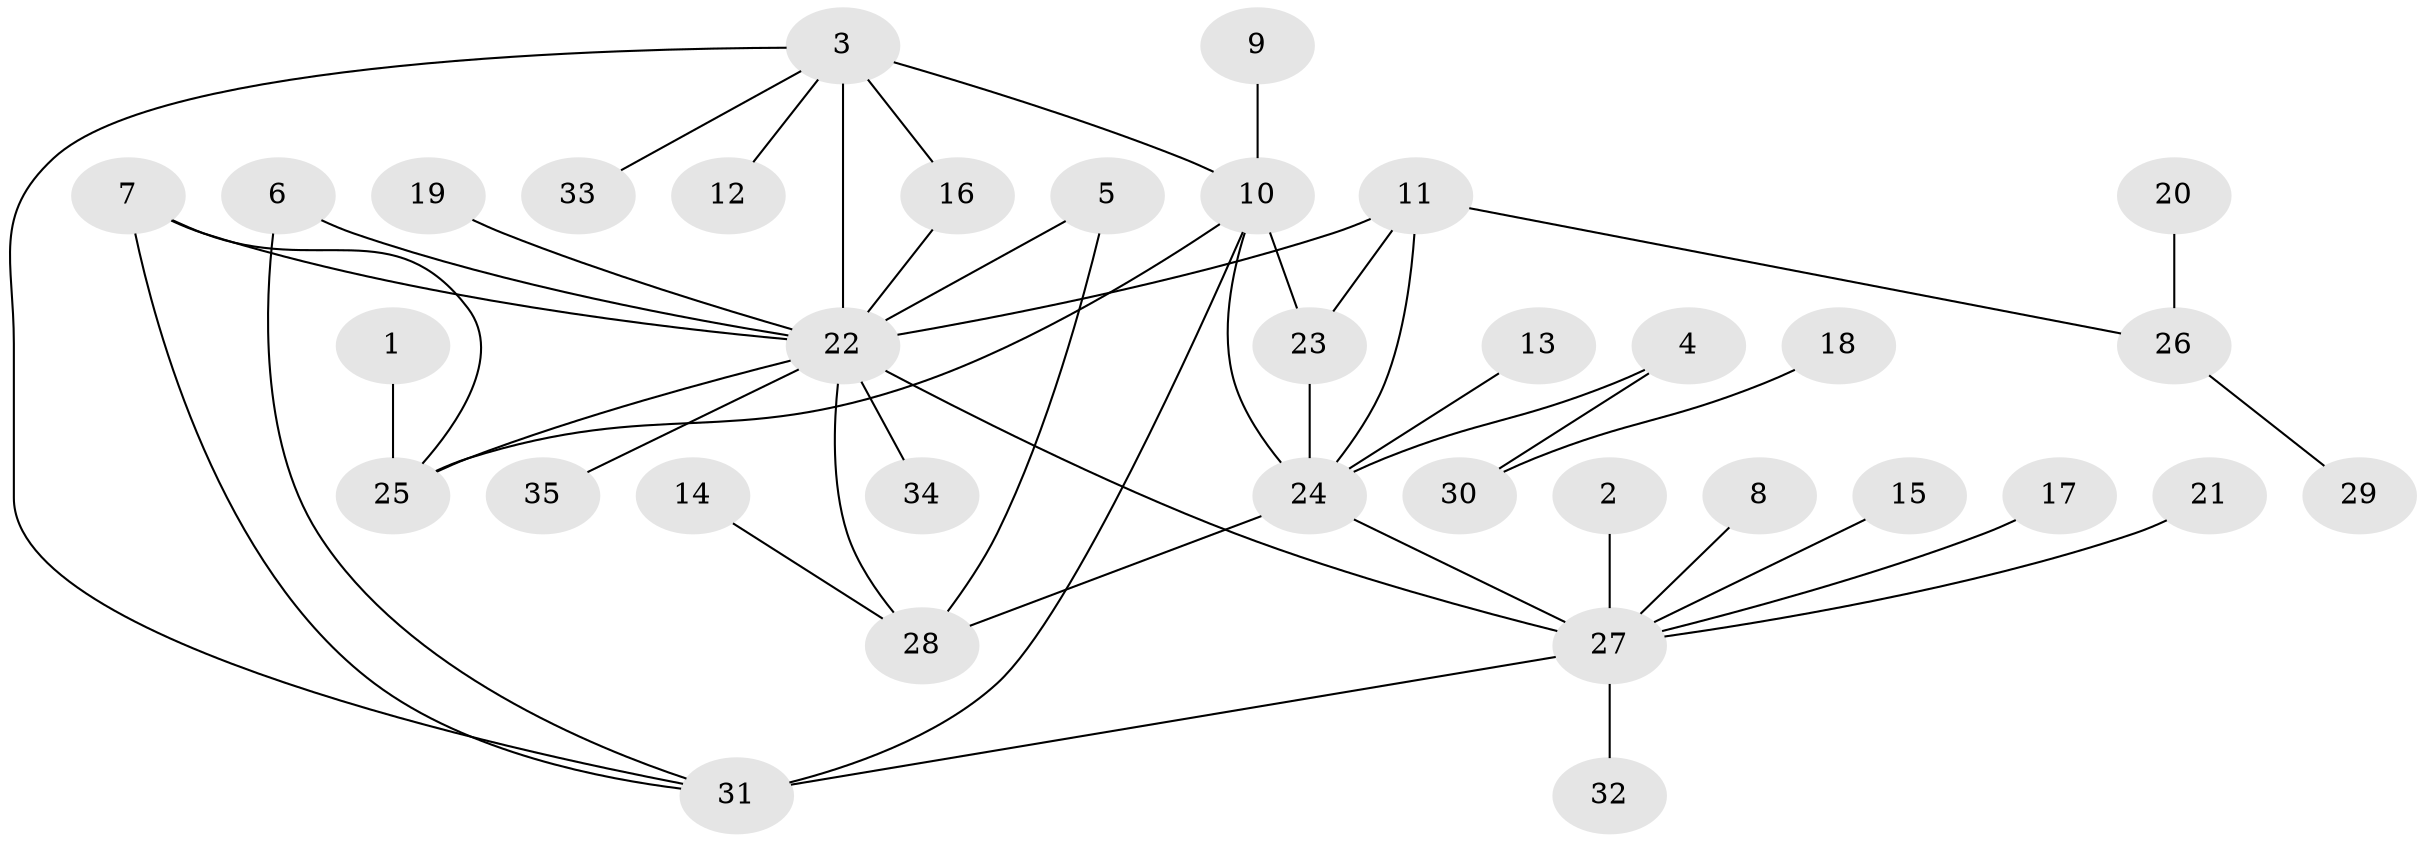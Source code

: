 // original degree distribution, {5: 0.057971014492753624, 9: 0.014492753623188406, 6: 0.08695652173913043, 2: 0.18840579710144928, 11: 0.028985507246376812, 4: 0.057971014492753624, 3: 0.028985507246376812, 1: 0.5362318840579711}
// Generated by graph-tools (version 1.1) at 2025/26/03/09/25 03:26:45]
// undirected, 35 vertices, 47 edges
graph export_dot {
graph [start="1"]
  node [color=gray90,style=filled];
  1;
  2;
  3;
  4;
  5;
  6;
  7;
  8;
  9;
  10;
  11;
  12;
  13;
  14;
  15;
  16;
  17;
  18;
  19;
  20;
  21;
  22;
  23;
  24;
  25;
  26;
  27;
  28;
  29;
  30;
  31;
  32;
  33;
  34;
  35;
  1 -- 25 [weight=1.0];
  2 -- 27 [weight=1.0];
  3 -- 10 [weight=2.0];
  3 -- 12 [weight=1.0];
  3 -- 16 [weight=1.0];
  3 -- 22 [weight=1.0];
  3 -- 31 [weight=1.0];
  3 -- 33 [weight=1.0];
  4 -- 24 [weight=1.0];
  4 -- 30 [weight=1.0];
  5 -- 22 [weight=1.0];
  5 -- 28 [weight=1.0];
  6 -- 22 [weight=1.0];
  6 -- 31 [weight=1.0];
  7 -- 22 [weight=1.0];
  7 -- 25 [weight=1.0];
  7 -- 31 [weight=1.0];
  8 -- 27 [weight=1.0];
  9 -- 10 [weight=1.0];
  10 -- 23 [weight=1.0];
  10 -- 24 [weight=1.0];
  10 -- 25 [weight=1.0];
  10 -- 31 [weight=1.0];
  11 -- 22 [weight=2.0];
  11 -- 23 [weight=1.0];
  11 -- 24 [weight=2.0];
  11 -- 26 [weight=1.0];
  13 -- 24 [weight=1.0];
  14 -- 28 [weight=1.0];
  15 -- 27 [weight=1.0];
  16 -- 22 [weight=1.0];
  17 -- 27 [weight=1.0];
  18 -- 30 [weight=1.0];
  19 -- 22 [weight=1.0];
  20 -- 26 [weight=1.0];
  21 -- 27 [weight=1.0];
  22 -- 25 [weight=1.0];
  22 -- 27 [weight=1.0];
  22 -- 28 [weight=1.0];
  22 -- 34 [weight=1.0];
  22 -- 35 [weight=1.0];
  23 -- 24 [weight=1.0];
  24 -- 27 [weight=1.0];
  24 -- 28 [weight=1.0];
  26 -- 29 [weight=1.0];
  27 -- 31 [weight=2.0];
  27 -- 32 [weight=1.0];
}

